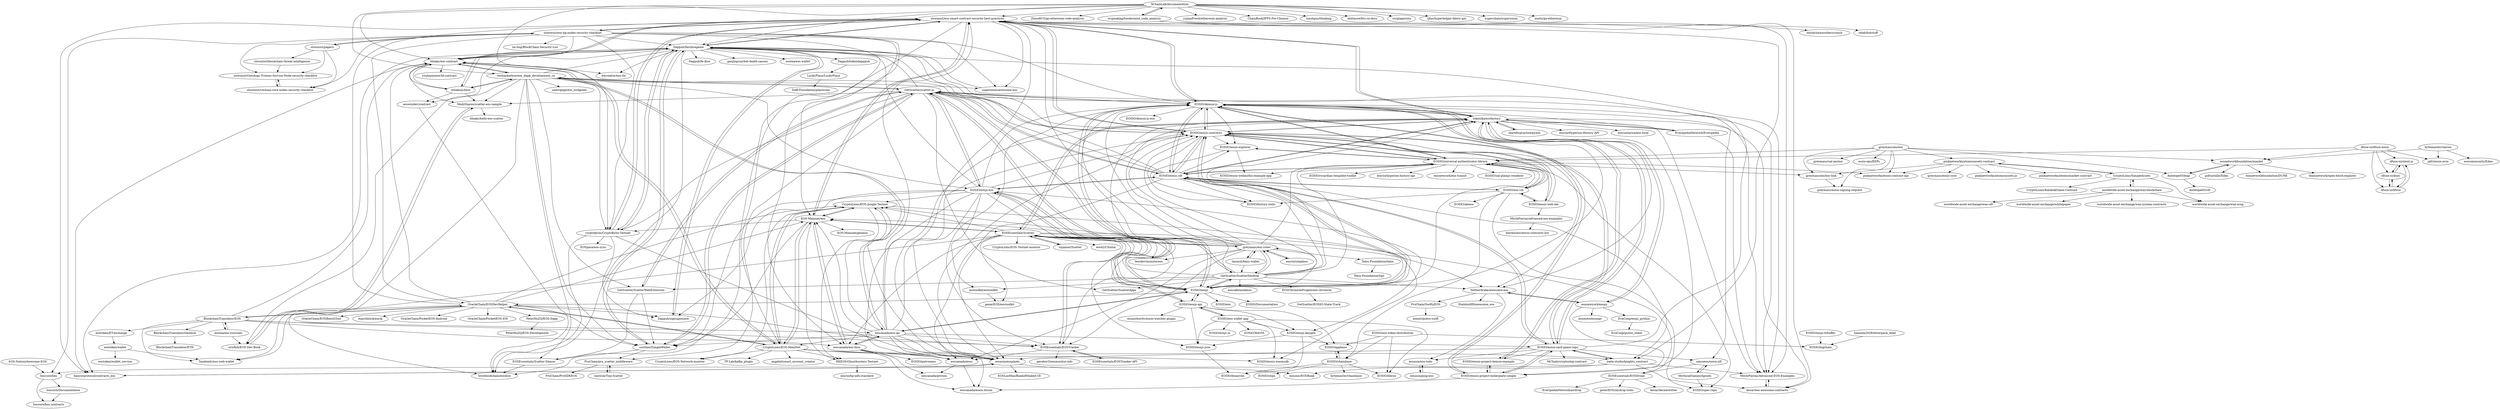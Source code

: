 digraph G {
"slowmist/eos-smart-contract-security-best-practices" -> "Dappub/fairdicegame"
"slowmist/eos-smart-contract-security-best-practices" -> "tokenika/eosfactory"
"slowmist/eos-smart-contract-security-best-practices" -> "eosasia/eospixels"
"slowmist/eos-smart-contract-security-best-practices" -> "cryptokylin/CryptoKylin-Testnet"
"slowmist/eos-smart-contract-security-best-practices" -> "MitchPierias/Advanced-EOS-Examples"
"slowmist/eos-smart-contract-security-best-practices" -> "EOSIO/demux-js"
"slowmist/eos-smart-contract-security-best-practices" -> "slowmist/eos-bp-nodes-security-checklist"
"slowmist/eos-smart-contract-security-best-practices" -> "loveblockchain/eosdice"
"slowmist/eos-smart-contract-security-best-practices" -> "bada-studio/knights_contract"
"slowmist/eos-smart-contract-security-best-practices" -> "itleaks/eos-contract"
"slowmist/eos-smart-contract-security-best-practices" -> "superoneio/awesome-eos"
"slowmist/eos-smart-contract-security-best-practices" -> "EOSIO/eosio.contracts"
"slowmist/eos-smart-contract-security-best-practices" -> "kesar/eos-awesome-contracts"
"slowmist/eos-smart-contract-security-best-practices" -> "bancorprotocol/contracts_eos"
"slowmist/eos-smart-contract-security-best-practices" -> "EOS-Mainnet/eos"
"GetScatter/ScatterDesktop" -> "greymass/eos-voter"
"GetScatter/ScatterDesktop" -> "GetScatter/scatter-js"
"GetScatter/ScatterDesktop" -> "EOSIO/eosjs"
"GetScatter/ScatterDesktop" -> "GetScatter/ScatterWebExtension"
"GetScatter/ScatterDesktop" -> "EOSEssentials/Scatter"
"GetScatter/ScatterDesktop" -> "EOSIO/universal-authenticator-library"
"GetScatter/ScatterDesktop" -> "EOSIO/eosio.contracts"
"GetScatter/ScatterDesktop" -> "tokenika/eosfactory"
"GetScatter/ScatterDesktop" -> "GetScatter/ScatterApps"
"GetScatter/ScatterDesktop" -> "EOSIO/demux-js"
"GetScatter/ScatterDesktop" -> "Netherdrake/awesome-eos"
"GetScatter/ScatterDesktop" -> "EOSChronicleProject/eos-chronicle"
"GetScatter/ScatterDesktop" -> "eostoolkit/eostoolkit"
"GetScatter/ScatterDesktop" -> "EOSIO/eosio.cdt"
"GetScatter/ScatterDesktop" -> "eoscafe/eoskeyio"
"EOSIO/eosio-web-ide" -> "EOSIO/universal-authenticator-library"
"EOSIO/eosio-web-ide" -> "EOSIO/eos-vm"
"EOSIO/eosio-web-ide" -> "MitchPierias/advanced-eos-examples"
"EOSIO/eosio-web-ide" -> "EOSIO/eosio.contracts"
"EOSIO/eosjs" -> "EOSIO/eosio.cdt"
"EOSIO/eosjs" -> "EOSIO/eosio.contracts"
"EOSIO/eosjs" -> "EOSIO/eosjs-api"
"EOSIO/eosjs" -> "EOSIO/demux-js"
"EOSIO/eosjs" -> "GetScatter/scatter-js"
"EOSIO/eosjs" -> "EOSIO/eosjs-ecc"
"EOSIO/eosjs" -> "EOSIO/Documentation" ["e"=1]
"EOSIO/eosjs" -> "EOSIO/eos" ["e"=1]
"EOSIO/eosjs" -> "GetScatter/ScatterDesktop"
"EOSIO/eosjs" -> "eoscanada/eos-go"
"EOSIO/eosjs" -> "EOSEssentials/Scatter"
"EOSIO/eosjs" -> "EOSIO/universal-authenticator-library"
"EOSIO/eosjs" -> "tokenika/eosfactory"
"EOSIO/eosjs" -> "OracleChain/EOSDevHelper"
"EOSIO/eosjs" -> "greymass/eos-voter"
"EOSIO/eosjs-api" -> "EOSIO/eosjs-json"
"EOSIO/eosjs-api" -> "EOSIO/eosjs-keygen"
"EOSIO/eosjs-api" -> "EOSIO/eosjs"
"EOSIO/eosjs-api" -> "EOSIO/eosjs-ecc"
"EOSIO/eosjs-api" -> "EOSIO/eos-wallet-app"
"EOSIO/eosjs-api" -> "EOSIO/appbase"
"EOSIO/eosjs-api" -> "eosauthority/eosio-watcher-plugin"
"eoscanada/eos-go" -> "eoscanada/eos-bios"
"eoscanada/eos-go" -> "eoscanada/eosc"
"eoscanada/eos-go" -> "eoshackathon/eos_dapp_development_cn"
"eoscanada/eos-go" -> "slowmist/eos-smart-contract-security-best-practices"
"eoscanada/eos-go" -> "eosasia/eospixels"
"eoscanada/eos-go" -> "EOSIO/eosjs"
"eoscanada/eos-go" -> "EOSIO/eosio.contracts"
"eoscanada/eos-go" -> "CryptoLions/EOS-MainNet"
"eoscanada/eos-go" -> "EOS-Mainnet/eos"
"eoscanada/eos-go" -> "EOSEssentials/EOSTracker"
"eoscanada/eos-go" -> "southex/SimpleWallet"
"eoscanada/eos-go" -> "CryptoLions/EOS-Jungle-Testnet"
"eoscanada/eos-go" -> "eoscanada/eosio.forum"
"eoscanada/eos-go" -> "tokenika/eosfactory"
"eoscanada/eos-go" -> "EOSIO/eosio-card-game-repo"
"greymass/eos-voter" -> "eosrio/simpleos"
"greymass/eos-voter" -> "GetScatter/ScatterDesktop"
"greymass/eos-voter" -> "EOSEssentials/Scatter"
"greymass/eos-voter" -> "tokenika/eosfactory"
"greymass/eos-voter" -> "tarassh/fairy-wallet"
"greymass/eos-voter" -> "EOSIO/demux-js"
"greymass/eos-voter" -> "EOSEssentials/EOSTracker"
"greymass/eos-voter" -> "EOS-Mainnet/eos"
"greymass/eos-voter" -> "slowmist/eos-smart-contract-security-best-practices"
"greymass/eos-voter" -> "eoscanada/eosc"
"greymass/eos-voter" -> "Telos-Foundation/telos"
"greymass/eos-voter" -> "EOSIO/universal-authenticator-library"
"greymass/eos-voter" -> "leordev/monstereos"
"greymass/eos-voter" -> "CryptoLions/EOS-Jungle-Testnet"
"greymass/eos-voter" -> "EOSIO/eosio.contracts"
"Netherdrake/awesome-eos" -> "ProChain/SwiftyEOS"
"Netherdrake/awesome-eos" -> "eosnewyork/eospy"
"Netherdrake/awesome-eos" -> "SheldonHH/awesome_eos"
"Netherdrake/awesome-eos" -> "eosasia/eos-todo"
"dfuse-io/client-js" -> "dfuse-io/docs"
"dfuse-io/client-js" -> "dfuse-io/dfuse"
"MediShares/scatter-eos-sample" -> "ericfish/EOS-Dev-Book"
"MediShares/scatter-eos-sample" -> "itleaks/hello-eos-scatter"
"eosnewyork/eospy" -> "tokenika/eosfactory"
"eosnewyork/eospy" -> "eosmoto/eosiopy"
"eosnewyork/eospy" -> "Netherdrake/awesome-eos"
"eosnewyork/eospy" -> "EvaCoop/eosjs_python"
"eosnewyork/eospy" -> "EOSIO/eosio-project-boilerplate-simple"
"slowmist/blockchain-threat-intelligence" -> "slowmist/Ontology-Triones-Service-Node-security-checklist"
"GetScatter/ScatterWebExtension" -> "GetScatter/scatter-js"
"GetScatter/ScatterWebExtension" -> "EOSEssentials/Scatter-Demos"
"GetScatter/ScatterWebExtension" -> "southex/SimpleWallet"
"EOSIO/eosio.cdt" -> "EOSIO/eosio.contracts"
"EOSIO/eosio.cdt" -> "EOSIO/demux-js"
"EOSIO/eosio.cdt" -> "EOSIO/universal-authenticator-library"
"EOSIO/eosio.cdt" -> "EOSIO/eosjs"
"EOSIO/eosio.cdt" -> "EOSIO/eos-vm"
"EOSIO/eosio.cdt" -> "EOSIO/eosio-explorer"
"EOSIO/eosio.cdt" -> "tokenika/eosfactory"
"EOSIO/eosio.cdt" -> "GetScatter/scatter-js"
"EOSIO/eosio.cdt" -> "EOSIO/eosio-card-game-repo"
"EOSIO/eosio.cdt" -> "eosasia/eospixels"
"EOSIO/eosio.cdt" -> "EOSIO/eosjs-ecc"
"EOSIO/eosio.cdt" -> "Dappub/fairdicegame"
"EOSIO/eosio.cdt" -> "EOSIO/history-tools"
"EOSIO/eosio.cdt" -> "bada-studio/knights_contract"
"EOSIO/eosio.cdt" -> "itleaks/eos-contract"
"EOSIO/eosio-explorer" -> "EOSIO/history-tools"
"EOSIO/eosio-explorer" -> "EOSIO/universal-authenticator-library"
"EOSIO/eosio-explorer" -> "EOSIO/eosio-webauthn-example-app"
"EOSIO/eosjs-ecc" -> "GetScatter/scatter-js"
"EOSIO/eosjs-ecc" -> "EOSIO/eosjs-api"
"EOSIO/eosjs-ecc" -> "Dappub/fairdicegame"
"EOSIO/eosjs-ecc" -> "EOSIO/eosjs-keygen"
"EOSIO/eosjs-ecc" -> "southex/SimpleWallet"
"EOSIO/eosjs-ecc" -> "EOSIO/eosjs"
"EOSIO/eosjs-ecc" -> "eoscanada/eosc"
"EOSIO/eosjs-ecc" -> "EOSIO/demux-js"
"EOSIO/eosjs-ecc" -> "EOSIO/eosio.contracts"
"EOSIO/eosjs-ecc" -> "EOSIO/eosio.cdt"
"EOSIO/eosjs-ecc" -> "EOSIO/eosjs-json"
"EOSIO/eosjs-ecc" -> "Dappub/signupeoseos"
"EOSIO/eosjs-ecc" -> "CryptoLions/EOS-Jungle-Testnet"
"EOSIO/eosjs-ecc" -> "eosasia/eospixels"
"EOSIO/eosjs-ecc" -> "eostoolkit/eostoolkit"
"eoscanada/eosc" -> "eoscanada/pitreos"
"eoscanada/eosc" -> "eoscanada/eosio.forum"
"eostoken/wallet" -> "eostoken/wallet_service"
"eostoken/wallet" -> "Tandemly/eos-web-wallet"
"eoshackathon/eos_dapp_development_cn" -> "MediShares/scatter-eos-sample"
"eoshackathon/eos_dapp_development_cn" -> "itleaks/js4eos"
"eoshackathon/eos_dapp_development_cn" -> "itleaks/eos-contract"
"eoshackathon/eos_dapp_development_cn" -> "ericfish/EOS-Dev-Book"
"eoshackathon/eos_dapp_development_cn" -> "GetScatter/scatter-js"
"eoshackathon/eos_dapp_development_cn" -> "cryptokylin/CryptoKylin-Testnet"
"eoshackathon/eos_dapp_development_cn" -> "loveblockchain/eosdice"
"eoshackathon/eos_dapp_development_cn" -> "superoneio/awesome-eos"
"eoshackathon/eos_dapp_development_cn" -> "Dappub/fairdicegame"
"eoshackathon/eos_dapp_development_cn" -> "southex/SimpleWallet"
"eoshackathon/eos_dapp_development_cn" -> "eoscanada/eos-go"
"eoshackathon/eos_dapp_development_cn" -> "GetScatter/ScatterWebExtension"
"eoshackathon/eos_dapp_development_cn" -> "EOSIO/eosjs-ecc"
"eoshackathon/eos_dapp_development_cn" -> "sailorgege/eos_luckpoint"
"eoshackathon/eos_dapp_development_cn" -> "EOSEssentials/Scatter-Demos"
"worldwide-asset-exchange/wax-blockchain" -> "CryptoLions/SimpleAssets"
"worldwide-asset-exchange/wax-blockchain" -> "worldwide-asset-exchange/wax-system-contracts"
"worldwide-asset-exchange/wax-blockchain" -> "worldwide-asset-exchange/wax-cdt"
"worldwide-asset-exchange/wax-blockchain" -> "worldwide-asset-exchange/wax-orng"
"worldwide-asset-exchange/wax-blockchain" -> "worldwide-asset-exchange/whitepaper"
"PeterHuZQ/EOS-Dapp" -> "PeterHuZQ/EOS-Development"
"XChainLab/documentation" -> "slowmist/eos-smart-contract-security-best-practices"
"XChainLab/documentation" -> "ZtesoftCS/go-ethereum-code-analysis" ["e"=1]
"XChainLab/documentation" -> "wupeaking/tendermint_code_analysis"
"XChainLab/documentation" -> "yujianFresh/ethereum-analysis" ["e"=1]
"XChainLab/documentation" -> "Dappub/fairdicegame"
"XChainLab/documentation" -> "eoshackathon/eos_dapp_development_cn"
"XChainLab/documentation" -> "ChainBook/IPFS-For-Chinese" ["e"=1]
"XChainLab/documentation" -> "toxotguo/thinking" ["e"=1]
"XChainLab/documentation" -> "itleaks/eos-contract"
"XChainLab/documentation" -> "abitmore/bts-cn-docs" ["e"=1]
"XChainLab/documentation" -> "cryptokylin/CryptoKylin-Testnet"
"XChainLab/documentation" -> "cryptape/cita" ["e"=1]
"XChainLab/documentation" -> "tjfoc/hyperledger-fabric-gm" ["e"=1]
"XChainLab/documentation" -> "xuperchain/xuperunion" ["e"=1]
"XChainLab/documentation" -> "meitu/go-ethereum" ["e"=1]
"CryptoLions/SimpleAssets" -> "pinknetworkx/atomicassets-contract"
"CryptoLions/SimpleAssets" -> "CryptoLions/KolobokGame-Contract"
"CryptoLions/SimpleAssets" -> "worldwide-asset-exchange/wax-blockchain"
"CryptoLions/SimpleAssets" -> "worldwide-asset-exchange/wax-orng"
"EOSIO/eos-vm" -> "EOSIO/universal-authenticator-library"
"EOSIO/eos-vm" -> "EOSIO/eosio.contracts"
"EOSIO/eos-vm" -> "EOSIO/eosio.cdt"
"EOSIO/eos-vm" -> "EOSIO/eosio-web-ide"
"EOSIO/eos-vm" -> "EOSIO/history-tools"
"EOSIO/eos-vm" -> "EOSIO/spec-repo"
"EOSIO/eos-vm" -> "EOSIO/abieos"
"EOSIO/eos-vm" -> "EOSIO/chainbase"
"EOSIO/eosio.contracts" -> "EOSIO/eosio.cdt"
"EOSIO/eosio.contracts" -> "EOSIO/universal-authenticator-library"
"EOSIO/eosio.contracts" -> "EOSIO/demux-js"
"EOSIO/eosio.contracts" -> "EOSIO/eos-vm"
"EOSIO/eosio.contracts" -> "EOSIO/eosjs"
"EOSIO/eosio.contracts" -> "EOSIO/history-tools"
"EOSIO/eosio.contracts" -> "EOSIO/eosio-card-game-repo"
"EOSIO/eosio.contracts" -> "slowmist/eos-smart-contract-security-best-practices"
"EOSIO/eosio.contracts" -> "EOSIO/eosio-explorer"
"EOSIO/eosio.contracts" -> "tokenika/eosfactory"
"EOSIO/eosio.contracts" -> "GetScatter/scatter-js"
"EOSIO/eosio.contracts" -> "eosasia/eospixels"
"EOSIO/eosio.contracts" -> "Netherdrake/awesome-eos"
"EOSIO/eosio.contracts" -> "EOSIO/eosio-web-ide"
"EOSIO/eosio.contracts" -> "Dappub/fairdicegame"
"EOSIO/universal-authenticator-library" -> "EOSIO/eosio.contracts"
"EOSIO/universal-authenticator-library" -> "EOSIO/demux-js"
"EOSIO/universal-authenticator-library" -> "EOSIO/ual-plainjs-renderer"
"EOSIO/universal-authenticator-library" -> "EOSIO/eosio-webauthn-example-app"
"EOSIO/universal-authenticator-library" -> "greymass/anchor-link"
"EOSIO/universal-authenticator-library" -> "EOSIO/ricardian-template-toolkit"
"EOSIO/universal-authenticator-library" -> "EOSIO/spec-repo"
"EOSIO/universal-authenticator-library" -> "eosrio/hyperion-history-api"
"EOSIO/universal-authenticator-library" -> "EOSIO/eosio.cdt"
"EOSIO/universal-authenticator-library" -> "pinknetworkx/eosio-contract-api"
"EOSIO/universal-authenticator-library" -> "eosnewyork/eos-transit"
"EOSIO/universal-authenticator-library" -> "EOSIO/eosio-explorer"
"EOSIO/universal-authenticator-library" -> "EOSIO/eos-vm"
"dfuse-io/dfuse-eosio" -> "dfuse-io/client-js"
"dfuse-io/dfuse-eosio" -> "dfuse-io/dfuse"
"dfuse-io/dfuse-eosio" -> "dfuse-io/docs"
"dfuse-io/dfuse-eosio" -> "jafri/eosio.evm"
"dfuse-io/dfuse-eosio" -> "eosnetworkfoundation/mandel"
"dfuse-io/dfuse-eosio" -> "EOSIO/universal-authenticator-library"
"greymass/anchor-link" -> "greymass/eosio-signing-request"
"pinknetworkx/atomicassets-contract" -> "pinknetworkx/eosio-contract-api"
"pinknetworkx/atomicassets-contract" -> "pinknetworkx/atomicmarket-contract"
"pinknetworkx/atomicassets-contract" -> "CryptoLions/SimpleAssets"
"pinknetworkx/atomicassets-contract" -> "greymass/eosio-core"
"pinknetworkx/atomicassets-contract" -> "greymass/anchor-link"
"pinknetworkx/atomicassets-contract" -> "pinknetworkx/atomicassets-js"
"Telos-Foundation/telos" -> "Telos-Foundation/tips"
"EOSEssentials/Scatter" -> "nsjames/Scatter"
"EOSEssentials/Scatter" -> "EOSEssentials/EOSTracker"
"EOSEssentials/Scatter" -> "eos42/Chintai"
"EOSEssentials/Scatter" -> "EOS-Mainnet/eos"
"EOSEssentials/Scatter" -> "eoscanada/eosc"
"EOSEssentials/Scatter" -> "eoscanada/eos-bios"
"EOSEssentials/Scatter" -> "Tandemly/eos-web-wallet"
"EOSEssentials/Scatter" -> "greymass/eos-voter"
"EOSEssentials/Scatter" -> "leordev/monstereos"
"EOSEssentials/Scatter" -> "CryptoLions/EOS-Jungle-Testnet"
"EOSEssentials/Scatter" -> "tokenika/eosfactory"
"EOSEssentials/Scatter" -> "CryptoLions/EOS-Testnet-monitor"
"EOSEssentials/Scatter" -> "Netherdrake/awesome-eos"
"EOSEssentials/Scatter" -> "generEOS/eostoolkit"
"EOSEssentials/Scatter" -> "EOSEssentials/EOSDrops"
"Dappub/signupeoseos" -> "Dappub/fairdicegame"
"wupeaking/tendermint_code_analysis" -> "blockchainworkers/conch"
"wupeaking/tendermint_code_analysis" -> "relab/hotstuff" ["e"=1]
"wupeaking/tendermint_code_analysis" -> "XChainLab/documentation"
"eosnetworkfoundation/mandel" -> "AntelopeIO/leap"
"eosnetworkfoundation/mandel" -> "gofractally/Eden"
"eosnetworkfoundation/mandel" -> "eosnetworkfoundation/DUNE"
"eosnetworkfoundation/mandel" -> "telosnetwork/open-block-explorer"
"itleaks/eos-contract" -> "Dappub/fairdicegame"
"itleaks/eos-contract" -> "itleaks/js4eos"
"itleaks/eos-contract" -> "itecreator/eos-ite"
"itleaks/eos-contract" -> "youbaoio/eos3d-contract"
"itleaks/eos-contract" -> "MediShares/scatter-eos-sample"
"itleaks/eos-contract" -> "bancorprotocol/contracts_eos"
"itleaks/eos-contract" -> "slowmist/eos-smart-contract-security-best-practices"
"itleaks/eos-contract" -> "CryptoLions/EOS-MainNet"
"itleaks/eos-contract" -> "eoshackathon/eos_dapp_development_cn"
"tarassh/fairy-wallet" -> "greymass/eos-voter"
"tarassh/fairy-wallet" -> "GetScatter/ScatterDesktop"
"eostoolkit/eostoolkit" -> "generEOS/eostoolkit"
"EOSIO/eosio-project-boilerplate-simple" -> "EOSIO/eosio-project-demux-example"
"EOSIO/eosio-project-boilerplate-simple" -> "EOSIO/demux-js"
"EOSIO/eosio-project-boilerplate-simple" -> "EOSIO/eosio-card-game-repo"
"EOSIO/eosio-project-boilerplate-simple" -> "eoscanada/eosio.forum"
"eostea/eos-tutorials" -> "ericfish/EOS-Dev-Book"
"eostea/eos-tutorials" -> "BlockchainTranslator/EOS"
"itleaks/js4eos" -> "itleaks/eos-contract"
"itleaks/js4eos" -> "Dappub/fairdicegame"
"itleaks/js4eos" -> "MediShares/scatter-eos-sample"
"itleaks/js4eos" -> "eoswindev/contract"
"itleaks/js4eos" -> "eoshackathon/eos_dapp_development_cn"
"CryptoLions/EOS-Jungle-Testnet" -> "CryptoLions/EOS-MainNet"
"CryptoLions/EOS-Jungle-Testnet" -> "HKEOS/Ghostbusters-Testnet"
"CryptoLions/EOS-Jungle-Testnet" -> "EOS-Mainnet/eos"
"CryptoLions/EOS-Jungle-Testnet" -> "EOSIO/eosio.wasmsdk"
"CryptoLions/EOS-Jungle-Testnet" -> "eosasia/eospixels"
"CryptoLions/EOS-Jungle-Testnet" -> "CryptoLions/EOS-Network-monitor"
"slowmist/papers" -> "slowmist/eos-bp-nodes-security-checklist"
"slowmist/papers" -> "slowmist/vechain-core-nodes-security-checklist"
"slowmist/papers" -> "slowmist/Ontology-Triones-Service-Node-security-checklist"
"slowmist/papers" -> "slowmist/blockchain-threat-intelligence"
"eosasia/eospixels" -> "bancorprotocol/contracts_eos"
"eosasia/eospixels" -> "eosonic/EOSBank"
"eosasia/eospixels" -> "EOSLaoMao/BankofStaked-CE"
"EveripediaNetwork/Everipedia" -> "tokenika/eosfactory"
"EveripediaNetwork/Everipedia" -> "EOSIO/demux-js"
"EveripediaNetwork/Everipedia" -> "MitchPierias/Advanced-EOS-Examples"
"superoneio/awesome-eos" -> "Dappub/fairdicegame"
"bytemaster/clarion" -> "jafri/eosio.evm"
"bytemaster/clarion" -> "eoscommunity/Eden"
"bytemaster/clarion" -> "eosnetworkfoundation/mandel"
"EOS-Mainnet/eos" -> "HKEOS/Ghostbusters-Testnet"
"EOS-Mainnet/eos" -> "CryptoLions/EOS-MainNet"
"EOS-Mainnet/eos" -> "eoscanada/eos-bios"
"EOS-Mainnet/eos" -> "CryptoLions/EOS-Jungle-Testnet"
"EOS-Mainnet/eos" -> "EOSEssentials/Scatter"
"EOS-Mainnet/eos" -> "EOS-Mainnet/genesis"
"EOS-Mainnet/eos" -> "slowmist/eos-smart-contract-security-best-practices"
"EOS-Mainnet/eos" -> "southex/SimpleWallet"
"EOS-Mainnet/eos" -> "cryptokylin/CryptoKylin-Testnet"
"eosrio/simpleos" -> "greymass/eos-voter"
"EOSIO/eos-wallet-app" -> "EOSIO/eosjs-keygen"
"EOSIO/eos-wallet-app" -> "EOSIO/eosjs-json"
"EOSIO/eos-wallet-app" -> "EOSIO/eosjs-ui"
"EOSIO/eos-wallet-app" -> "EOSIO/WAVM"
"EOSIO/eos-wallet-app" -> "EOSIO/libcxx"
"EOSIO/eos-wallet-app" -> "EOSIO/eosio.wasmsdk"
"EOSIO/eos-wallet-app" -> "EOSIO/eosjs-api"
"slowmist/eos-bp-nodes-security-checklist" -> "slowmist/papers"
"slowmist/eos-bp-nodes-security-checklist" -> "slowmist/eos-smart-contract-security-best-practices"
"slowmist/eos-bp-nodes-security-checklist" -> "EOS-Mainnet/eos"
"slowmist/eos-bp-nodes-security-checklist" -> "im-bug/BlockChain-Security-List"
"slowmist/eos-bp-nodes-security-checklist" -> "cryptokylin/CryptoKylin-Testnet"
"slowmist/eos-bp-nodes-security-checklist" -> "OracleChain/EOSDevHelper"
"slowmist/eos-bp-nodes-security-checklist" -> "CryptoLions/EOS-MainNet"
"slowmist/eos-bp-nodes-security-checklist" -> "boscore/bos"
"slowmist/eos-bp-nodes-security-checklist" -> "superoneio/awesome-eos"
"slowmist/eos-bp-nodes-security-checklist" -> "slowmist/Ontology-Triones-Service-Node-security-checklist"
"slowmist/eos-bp-nodes-security-checklist" -> "EOSIO/demux-js"
"slowmist/eos-bp-nodes-security-checklist" -> "slowmist/vechain-core-nodes-security-checklist"
"slowmist/eos-bp-nodes-security-checklist" -> "eoscanada/eos-bios"
"slowmist/eos-bp-nodes-security-checklist" -> "Dappub/fairdicegame"
"slowmist/eos-bp-nodes-security-checklist" -> "itleaks/eos-contract"
"EOSEssentials/EOSTracker" -> "EOSEssentials/EOSTracker-API"
"EOSEssentials/EOSTracker" -> "eoscanada/eosc"
"EOSEssentials/EOSTracker" -> "EOSEssentials/Scatter"
"EOSEssentials/EOSTracker" -> "perebor3/eosmonitor.info"
"OracleChain/EOSDevHelper" -> "OracleChain/PocketEOS-Android" ["e"=1]
"OracleChain/EOSDevHelper" -> "OracleChain/PocketEOS-IOS" ["e"=1]
"OracleChain/EOSDevHelper" -> "PeterHuZQ/EOS-Dapp"
"OracleChain/EOSDevHelper" -> "EOSEssentials/EOSTracker"
"OracleChain/EOSDevHelper" -> "slowmist/eos-smart-contract-security-best-practices"
"OracleChain/EOSDevHelper" -> "itleaks/eos-contract"
"OracleChain/EOSDevHelper" -> "CryptoLions/EOS-MainNet"
"OracleChain/EOSDevHelper" -> "Tandemly/eos-web-wallet"
"OracleChain/EOSDevHelper" -> "OracleChain/EOSBenchTool"
"OracleChain/EOSDevHelper" -> "Dappub/signupeoseos"
"OracleChain/EOSDevHelper" -> "CryptoLions/EOS-Jungle-Testnet"
"OracleChain/EOSDevHelper" -> "BlockchainTranslator/EOS"
"OracleChain/EOSDevHelper" -> "southex/SimpleWallet"
"OracleChain/EOSDevHelper" -> "EOS-Mainnet/eos"
"OracleChain/EOSDevHelper" -> "espritblock/eos4j" ["e"=1]
"EOSIO/eosjs-fcbuffer" -> "EOSIO/logchain"
"ProChain/SwiftyEOS" -> "memtrip/eos-swift"
"EOSIO/eosjs-json" -> "EOSIO/binaryen"
"eostoken/ET-exchange" -> "eostoken/wallet"
"Dappub/tokendapppub" -> "LuckyPlaza/LuckyPlaza"
"BlockchainTranslator/EOS" -> "BlockchainTranslator/General"
"BlockchainTranslator/EOS" -> "OracleChain/EOSDevHelper"
"BlockchainTranslator/EOS" -> "eostea/eos-tutorials"
"BlockchainTranslator/EOS" -> "eoscanada/eos-bios"
"BlockchainTranslator/EOS" -> "itleaks/eos-contract"
"BlockchainTranslator/EOS" -> "eoscanada/eos-go"
"BlockchainTranslator/EOS" -> "eostoken/ET-exchange"
"BlockchainTranslator/EOS" -> "EOSEssentials/EOSTracker"
"BlockchainTranslator/EOS" -> "Tandemly/eos-web-wallet"
"ericfish/EOS-Dev-Book" -> "MediShares/scatter-eos-sample"
"learnforpractice/pyeos" -> "tokenika/eosfactory"
"GetScatter/scatter-js" -> "GetScatter/ScatterWebExtension"
"GetScatter/scatter-js" -> "southex/SimpleWallet"
"GetScatter/scatter-js" -> "EOSIO/demux-js"
"GetScatter/scatter-js" -> "ProChain/pra_scatter_middleware"
"GetScatter/scatter-js" -> "EOSIO/eosjs-ecc"
"GetScatter/scatter-js" -> "cryptokylin/CryptoKylin-Testnet"
"GetScatter/scatter-js" -> "MediShares/scatter-eos-sample"
"GetScatter/scatter-js" -> "GetScatter/ScatterApps"
"GetScatter/scatter-js" -> "GetScatter/ScatterDesktop"
"GetScatter/scatter-js" -> "EOSIO/eosio.cdt"
"GetScatter/scatter-js" -> "EOSIO/eosio.contracts"
"GetScatter/scatter-js" -> "MitchPierias/Advanced-EOS-Examples"
"GetScatter/scatter-js" -> "EOSIO/eosjs"
"GetScatter/scatter-js" -> "eoshackathon/eos_dapp_development_cn"
"GetScatter/scatter-js" -> "Dappub/fairdicegame"
"bancorprotocol/contracts_eos" -> "eosasia/eospixels"
"southex/SimpleWallet" -> "Dappub/fairdicegame"
"southex/SimpleWallet" -> "ProChain/pra_scatter_middleware"
"southex/SimpleWallet" -> "GetScatter/scatter-js"
"southex/SimpleWallet" -> "EOSEssentials/Scatter-Demos"
"greymass/anchor" -> "greymass/anchor-link"
"greymass/anchor" -> "eosnetworkfoundation/mandel"
"greymass/anchor" -> "EOSIO/universal-authenticator-library"
"greymass/anchor" -> "pinknetworkx/eosio-contract-api"
"greymass/anchor" -> "greymass/eosio-signing-request"
"greymass/anchor" -> "pinknetworkx/atomicassets-contract"
"greymass/anchor" -> "greymass/ual-anchor"
"greymass/anchor" -> "eosio-eps/EEPs"
"greymass/anchor" -> "AntelopeIO/leap"
"Dappub/fairdicegame" -> "loveblockchain/eosdice"
"Dappub/fairdicegame" -> "itleaks/eos-contract"
"Dappub/fairdicegame" -> "slowmist/eos-smart-contract-security-best-practices"
"Dappub/fairdicegame" -> "eoswindev/contract"
"Dappub/fairdicegame" -> "ganjingcun/bet-death-causes"
"Dappub/fairdicegame" -> "MitchPierias/Advanced-EOS-Examples"
"Dappub/fairdicegame" -> "cryptokylin/CryptoKylin-Testnet"
"Dappub/fairdicegame" -> "Dappub/signupeoseos"
"Dappub/fairdicegame" -> "southex/SimpleWallet"
"Dappub/fairdicegame" -> "itleaks/js4eos"
"Dappub/fairdicegame" -> "bancorprotocol/contracts_eos"
"Dappub/fairdicegame" -> "itecreator/eos-ite"
"Dappub/fairdicegame" -> "Dappub/tokendapppub"
"Dappub/fairdicegame" -> "eostea/eos-wallet"
"Dappub/fairdicegame" -> "Dappub/fe-dice"
"EOSIO/chainbase" -> "EOSIO/appbase"
"EOSIO/chainbase" -> "EOSIO/slips"
"EOSIO/chainbase" -> "EOSIO/libcxx"
"EOSIO/chainbase" -> "EOSIO/binaryen"
"EOSIO/chainbase" -> "bytemaster/chainbase"
"EOSIO/eos-token-distribution" -> "EOSIO/appbase"
"EOSIO/eos-token-distribution" -> "EOSIO/chainbase"
"EOSIO/eos-token-distribution" -> "EOSIO/libcxx"
"EOSIO/eos-token-distribution" -> "EOSIO/logchain"
"EOSIO/eosio-card-game-repo" -> "EOSIO/eosio-project-boilerplate-simple"
"EOSIO/eosio-card-game-repo" -> "EOSIO/eosio-project-demux-example"
"EOSIO/eosio-card-game-repo" -> "bada-studio/knights_contract"
"EOSIO/eosio-card-game-repo" -> "EOSIO/demux-js"
"EOSIO/eosio-card-game-repo" -> "eosasia/eospixels"
"EOSIO/eosio-card-game-repo" -> "EOSIO/eosio.contracts"
"EOSIO/eosio-card-game-repo" -> "unicoeos/eosio.nft"
"EOSIO/eosio-card-game-repo" -> "EOSIO/eosio.cdt"
"EOSIO/eosio-card-game-repo" -> "MrToph/cryptoship-contract"
"EOSIO/eosio-card-game-repo" -> "eosasia/eos-todo"
"EOSIO/eosio-card-game-repo" -> "Dappub/fairdicegame"
"MitchPierias/advanced-eos-examples" -> "blockmatic/eosio-contracts-list"
"bada-studio/knights_contract" -> "MitchPierias/Advanced-EOS-Examples"
"bada-studio/knights_contract" -> "kesar/eos-awesome-contracts"
"bada-studio/knights_contract" -> "boscore/bos"
"bada-studio/knights_contract" -> "EOSIO/eosio-card-game-repo"
"bada-studio/knights_contract" -> "eosonic/EOSBank"
"unicoeos/eosio.nft" -> "MythicalGames/dgoods"
"unicoeos/eosio.nft" -> "EOSEssentials/EOSDrops"
"EOSEssentials/EOSDrops" -> "generEOS/airdrop-tools"
"EOSEssentials/EOSDrops" -> "kesar/decentwitter"
"EOSEssentials/EOSDrops" -> "EveripediaNetwork/airdrop"
"EOSEssentials/Scatter-Demos" -> "loveblockchain/eosdice"
"MitchPierias/Advanced-EOS-Examples" -> "kesar/eos-awesome-contracts"
"EOSChronicleProject/eos-chronicle" -> "GetScatter/EOSIO-State-Track"
"EOSIO/demux-js" -> "EOSIO/eosio-project-demux-example"
"EOSIO/demux-js" -> "EOSIO/universal-authenticator-library"
"EOSIO/demux-js" -> "EOSIO/eosio.contracts"
"EOSIO/demux-js" -> "EOSIO/eosio.cdt"
"EOSIO/demux-js" -> "EOSIO/eosio-project-boilerplate-simple"
"EOSIO/demux-js" -> "GetScatter/scatter-js"
"EOSIO/demux-js" -> "slowmist/eos-smart-contract-security-best-practices"
"EOSIO/demux-js" -> "tokenika/eosfactory"
"EOSIO/demux-js" -> "EOSIO/demux-js-eos"
"EOSIO/demux-js" -> "MitchPierias/Advanced-EOS-Examples"
"EOSIO/demux-js" -> "EOSIO/eosio-card-game-repo"
"EOSIO/demux-js" -> "EOSIO/eosio-explorer"
"EOSIO/demux-js" -> "EOSIO/eosjs"
"EOSIO/demux-js" -> "EOSEssentials/EOSTracker"
"EOSIO/demux-js" -> "unicoeos/eosio.nft"
"slowmist/Ontology-Triones-Service-Node-security-checklist" -> "slowmist/vechain-core-nodes-security-checklist"
"EOSEssentials/EOSTracker-API" -> "EOSEssentials/EOSTracker"
"CryptoLions/EOS-MainNet" -> "CryptoLions/EOS-Jungle-Testnet"
"CryptoLions/EOS-MainNet" -> "EOS-Mainnet/eos"
"CryptoLions/EOS-MainNet" -> "itleaks/eos-contract"
"CryptoLions/EOS-MainNet" -> "CryptoLions/EOS-Network-monitor"
"CryptoLions/EOS-MainNet" -> "angelol/smart_account_creator"
"CryptoLions/EOS-MainNet" -> "EOSIO/eosio.wasmsdk"
"CryptoLions/EOS-MainNet" -> "eosasia/eospixels"
"CryptoLions/EOS-MainNet" -> "TP-Lab/kafka_plugin"
"CryptoLions/EOS-MainNet" -> "HKEOS/Ghostbusters-Testnet"
"CryptoLions/EOS-MainNet" -> "OracleChain/EOSDevHelper"
"CryptoLions/EOS-MainNet" -> "bada-studio/knights_contract"
"cryptokylin/CryptoKylin-Testnet" -> "Dappub/fairdicegame"
"cryptokylin/CryptoKylin-Testnet" -> "EOSpace/eos-sync"
"cryptokylin/CryptoKylin-Testnet" -> "slowmist/eos-smart-contract-security-best-practices"
"cryptokylin/CryptoKylin-Testnet" -> "Dappub/signupeoseos"
"cryptokylin/CryptoKylin-Testnet" -> "loveblockchain/eosdice"
"cryptokylin/CryptoKylin-Testnet" -> "eosasia/eospixels"
"EOSIO/appbase" -> "EOSIO/chainbase"
"ProChain/pra_scatter_middleware" -> "xuewuli/Tiny.Scatter"
"ProChain/pra_scatter_middleware" -> "ProChain/ProSDKEOS"
"eoscanada/eos-bios" -> "EOS-Mainnet/eos"
"eoscanada/eos-bios" -> "eoscanada/eosio.forum"
"eoscanada/eos-bios" -> "eoscanada/eosc"
"eoscanada/eos-bios" -> "eoscanada/eos-go"
"eoscanada/eos-bios" -> "EOSIO/patroneos"
"eoscanada/eos-bios" -> "eoscanada/pitreos"
"tokenika/eosfactory" -> "eosnewyork/eospy"
"tokenika/eosfactory" -> "slowmist/eos-smart-contract-security-best-practices"
"tokenika/eosfactory" -> "learnforpractice/pyeos"
"tokenika/eosfactory" -> "eosrio/Hyperion-History-API"
"tokenika/eosfactory" -> "EOSIO/demux-js"
"tokenika/eosfactory" -> "EveripediaNetwork/Everipedia"
"tokenika/eosfactory" -> "MitchPierias/Advanced-EOS-Examples"
"tokenika/eosfactory" -> "EOSEssentials/EOSTracker"
"tokenika/eosfactory" -> "EOSIO/eosio.contracts"
"tokenika/eosfactory" -> "EOSIO/eosio.cdt"
"tokenika/eosfactory" -> "kesar/eos-awesome-contracts"
"tokenika/eosfactory" -> "Netherdrake/awesome-eos"
"tokenika/eosfactory" -> "eoscostarica/eos-local"
"tokenika/eosfactory" -> "EOSIO/eosio-project-boilerplate-simple"
"tokenika/eosfactory" -> "EOSEssentials/Scatter"
"EOS-Nation/Awesome-EOS" -> "boscore/bos"
"AntelopeIO/leap" -> "eosnetworkfoundation/mandel"
"AntelopeIO/leap" -> "AntelopeIO/cdt"
"slowmist/vechain-core-nodes-security-checklist" -> "slowmist/Ontology-Triones-Service-Node-security-checklist"
"MythicalGames/dgoods" -> "unicoeos/eosio.nft"
"MythicalGames/dgoods" -> "EOSIO/spec-repo"
"xuewuli/Tiny.Scatter" -> "ProChain/pra_scatter_middleware"
"EOSIO/eosjs-keygen" -> "EOSIO/eosjs-json"
"EOSIO/eosjs-keygen" -> "EOSIO/binaryen"
"EOSIO/eosjs-keygen" -> "EOSIO/appbase"
"boscore/bos" -> "boscore/Documentation"
"boscore/bos" -> "boscore/bos.contracts"
"HKEOS/Ghostbusters-Testnet" -> "eosrio/bp-info-standard"
"dfuse-io/dfuse" -> "dfuse-io/docs"
"dfuse-io/dfuse" -> "dfuse-io/client-js"
"dfuse-io/docs" -> "dfuse-io/dfuse"
"dfuse-io/docs" -> "dfuse-io/client-js"
"BlockchainTranslator/General" -> "BlockchainTranslator/ETH"
"EOSIO/eosio-project-demux-example" -> "EOSIO/eosio-project-boilerplate-simple"
"EOSIO/eosio-project-demux-example" -> "EOSIO/demux-js"
"nsjames/Scatter" -> "EOSEssentials/Scatter"
"eosasia/eos-todo" -> "eosasia/ping-eos"
"eosasia/ping-eos" -> "eosasia/eos-todo"
"EvaCoop/eosjs_python" -> "EvaCoop/pyeos_client"
"eoswindev/contract" -> "loveblockchain/eosdice"
"LuckyPlaza/LuckyPlaza" -> "DAB-Foundation/playerone"
"kesar/eos-awesome-contracts" -> "MitchPierias/Advanced-EOS-Examples"
"boscore/Documentation" -> "boscore/bos.contracts"
"hamada2029/letterpack_label" -> "EOSIO/logchain"
"slowmist/eos-smart-contract-security-best-practices" ["l"="48.155,-26.156"]
"Dappub/fairdicegame" ["l"="48.171,-26.179"]
"tokenika/eosfactory" ["l"="48.171,-26.097"]
"eosasia/eospixels" ["l"="48.128,-26.155"]
"cryptokylin/CryptoKylin-Testnet" ["l"="48.149,-26.181"]
"MitchPierias/Advanced-EOS-Examples" ["l"="48.155,-26.137"]
"EOSIO/demux-js" ["l"="48.139,-26.116"]
"slowmist/eos-bp-nodes-security-checklist" ["l"="48.139,-26.198"]
"loveblockchain/eosdice" ["l"="48.195,-26.186"]
"bada-studio/knights_contract" ["l"="48.112,-26.159"]
"itleaks/eos-contract" ["l"="48.181,-26.187"]
"superoneio/awesome-eos" ["l"="48.157,-26.206"]
"EOSIO/eosio.contracts" ["l"="48.126,-26.105"]
"kesar/eos-awesome-contracts" ["l"="48.138,-26.144"]
"bancorprotocol/contracts_eos" ["l"="48.131,-26.177"]
"EOS-Mainnet/eos" ["l"="48.187,-26.155"]
"GetScatter/ScatterDesktop" ["l"="48.159,-26.077"]
"greymass/eos-voter" ["l"="48.189,-26.096"]
"GetScatter/scatter-js" ["l"="48.17,-26.126"]
"EOSIO/eosjs" ["l"="48.145,-26.095"]
"GetScatter/ScatterWebExtension" ["l"="48.205,-26.132"]
"EOSEssentials/Scatter" ["l"="48.206,-26.101"]
"EOSIO/universal-authenticator-library" ["l"="48.071,-26.108"]
"GetScatter/ScatterApps" ["l"="48.191,-26.077"]
"Netherdrake/awesome-eos" ["l"="48.163,-26.048"]
"EOSChronicleProject/eos-chronicle" ["l"="48.183,-26.015"]
"eostoolkit/eostoolkit" ["l"="48.181,-26.062"]
"EOSIO/eosio.cdt" ["l"="48.119,-26.12"]
"eoscafe/eoskeyio" ["l"="48.159,-26.026"]
"EOSIO/eosio-web-ide" ["l"="48.068,-26.078"]
"EOSIO/eos-vm" ["l"="48.086,-26.084"]
"MitchPierias/advanced-eos-examples" ["l"="48.02,-26.041"]
"EOSIO/eosjs-api" ["l"="48.124,-26.061"]
"EOSIO/eosjs-ecc" ["l"="48.154,-26.116"]
"EOSIO/Documentation" ["l"="47.045,-24.847"]
"EOSIO/eos" ["l"="47.096,-24.905"]
"eoscanada/eos-go" ["l"="48.182,-26.134"]
"OracleChain/EOSDevHelper" ["l"="48.209,-26.168"]
"EOSIO/eosjs-json" ["l"="48.111,-26.06"]
"EOSIO/eosjs-keygen" ["l"="48.115,-26.043"]
"EOSIO/eos-wallet-app" ["l"="48.094,-26.045"]
"EOSIO/appbase" ["l"="48.096,-26.01"]
"eosauthority/eosio-watcher-plugin" ["l"="48.118,-26.015"]
"eoscanada/eos-bios" ["l"="48.218,-26.144"]
"eoscanada/eosc" ["l"="48.211,-26.119"]
"eoshackathon/eos_dapp_development_cn" ["l"="48.193,-26.171"]
"CryptoLions/EOS-MainNet" ["l"="48.159,-26.173"]
"EOSEssentials/EOSTracker" ["l"="48.226,-26.117"]
"southex/SimpleWallet" ["l"="48.199,-26.149"]
"CryptoLions/EOS-Jungle-Testnet" ["l"="48.171,-26.152"]
"eoscanada/eosio.forum" ["l"="48.195,-26.119"]
"EOSIO/eosio-card-game-repo" ["l"="48.126,-26.132"]
"eosrio/simpleos" ["l"="48.238,-26.065"]
"tarassh/fairy-wallet" ["l"="48.201,-26.059"]
"Telos-Foundation/telos" ["l"="48.252,-26.049"]
"leordev/monstereos" ["l"="48.231,-26.084"]
"ProChain/SwiftyEOS" ["l"="48.167,-25.984"]
"eosnewyork/eospy" ["l"="48.186,-26.045"]
"SheldonHH/awesome_eos" ["l"="48.165,-26.01"]
"eosasia/eos-todo" ["l"="48.138,-26.043"]
"dfuse-io/client-js" ["l"="47.932,-26.173"]
"dfuse-io/docs" ["l"="47.947,-26.167"]
"dfuse-io/dfuse" ["l"="47.933,-26.158"]
"MediShares/scatter-eos-sample" ["l"="48.222,-26.186"]
"ericfish/EOS-Dev-Book" ["l"="48.252,-26.188"]
"itleaks/hello-eos-scatter" ["l"="48.252,-26.21"]
"eosmoto/eosiopy" ["l"="48.206,-26.008"]
"EvaCoop/eosjs_python" ["l"="48.225,-26.001"]
"EOSIO/eosio-project-boilerplate-simple" ["l"="48.162,-26.107"]
"slowmist/blockchain-threat-intelligence" ["l"="48.091,-26.271"]
"slowmist/Ontology-Triones-Service-Node-security-checklist" ["l"="48.112,-26.251"]
"EOSEssentials/Scatter-Demos" ["l"="48.226,-26.162"]
"EOSIO/eosio-explorer" ["l"="48.087,-26.121"]
"EOSIO/history-tools" ["l"="48.095,-26.105"]
"EOSIO/eosio-webauthn-example-app" ["l"="48.058,-26.128"]
"Dappub/signupeoseos" ["l"="48.162,-26.187"]
"eoscanada/pitreos" ["l"="48.244,-26.137"]
"eostoken/wallet" ["l"="48.32,-26.137"]
"eostoken/wallet_service" ["l"="48.347,-26.134"]
"Tandemly/eos-web-wallet" ["l"="48.261,-26.139"]
"itleaks/js4eos" ["l"="48.203,-26.195"]
"sailorgege/eos_luckpoint" ["l"="48.23,-26.209"]
"worldwide-asset-exchange/wax-blockchain" ["l"="47.857,-26.012"]
"CryptoLions/SimpleAssets" ["l"="47.888,-26.031"]
"worldwide-asset-exchange/wax-system-contracts" ["l"="47.833,-26.016"]
"worldwide-asset-exchange/wax-cdt" ["l"="47.85,-25.99"]
"worldwide-asset-exchange/wax-orng" ["l"="47.877,-26.012"]
"worldwide-asset-exchange/whitepaper" ["l"="47.83,-25.997"]
"PeterHuZQ/EOS-Dapp" ["l"="48.274,-26.221"]
"PeterHuZQ/EOS-Development" ["l"="48.3,-26.242"]
"XChainLab/documentation" ["l"="48.165,-26.225"]
"ZtesoftCS/go-ethereum-code-analysis" ["l"="48.076,-25.36"]
"wupeaking/tendermint_code_analysis" ["l"="48.167,-26.275"]
"yujianFresh/ethereum-analysis" ["l"="48.067,-25.432"]
"ChainBook/IPFS-For-Chinese" ["l"="46.389,-23.407"]
"toxotguo/thinking" ["l"="48.016,-25.484"]
"abitmore/bts-cn-docs" ["l"="45.997,-28.226"]
"cryptape/cita" ["l"="43.939,-26.212"]
"tjfoc/hyperledger-fabric-gm" ["l"="44.88,-24.566"]
"xuperchain/xuperunion" ["l"="25.939,37.491"]
"meitu/go-ethereum" ["l"="46.25,-23.334"]
"pinknetworkx/atomicassets-contract" ["l"="47.933,-26.055"]
"CryptoLions/KolobokGame-Contract" ["l"="47.864,-26.038"]
"EOSIO/spec-repo" ["l"="48.051,-26.095"]
"EOSIO/abieos" ["l"="48.046,-26.065"]
"EOSIO/chainbase" ["l"="48.072,-26.007"]
"EOSIO/ual-plainjs-renderer" ["l"="48.043,-26.114"]
"greymass/anchor-link" ["l"="47.985,-26.075"]
"EOSIO/ricardian-template-toolkit" ["l"="48.039,-26.134"]
"eosrio/hyperion-history-api" ["l"="48.023,-26.126"]
"pinknetworkx/eosio-contract-api" ["l"="47.989,-26.089"]
"eosnewyork/eos-transit" ["l"="48.019,-26.105"]
"dfuse-io/dfuse-eosio" ["l"="47.953,-26.144"]
"jafri/eosio.evm" ["l"="47.902,-26.155"]
"eosnetworkfoundation/mandel" ["l"="47.908,-26.12"]
"greymass/eosio-signing-request" ["l"="47.964,-26.069"]
"pinknetworkx/atomicmarket-contract" ["l"="47.916,-26.039"]
"greymass/eosio-core" ["l"="47.906,-26.056"]
"pinknetworkx/atomicassets-js" ["l"="47.93,-26.032"]
"Telos-Foundation/tips" ["l"="48.276,-26.033"]
"nsjames/Scatter" ["l"="48.244,-26.096"]
"eos42/Chintai" ["l"="48.254,-26.089"]
"CryptoLions/EOS-Testnet-monitor" ["l"="48.257,-26.077"]
"generEOS/eostoolkit" ["l"="48.219,-26.06"]
"EOSEssentials/EOSDrops" ["l"="48.095,-26.065"]
"blockchainworkers/conch" ["l"="48.169,-26.306"]
"relab/hotstuff" ["l"="45.407,-25.244"]
"AntelopeIO/leap" ["l"="47.924,-26.105"]
"gofractally/Eden" ["l"="47.88,-26.115"]
"eosnetworkfoundation/DUNE" ["l"="47.889,-26.104"]
"telosnetwork/open-block-explorer" ["l"="47.885,-26.127"]
"itecreator/eos-ite" ["l"="48.187,-26.215"]
"youbaoio/eos3d-contract" ["l"="48.222,-26.228"]
"EOSIO/eosio-project-demux-example" ["l"="48.142,-26.131"]
"eostea/eos-tutorials" ["l"="48.284,-26.182"]
"BlockchainTranslator/EOS" ["l"="48.253,-26.163"]
"eoswindev/contract" ["l"="48.21,-26.211"]
"HKEOS/Ghostbusters-Testnet" ["l"="48.186,-26.2"]
"EOSIO/eosio.wasmsdk" ["l"="48.11,-26.133"]
"CryptoLions/EOS-Network-monitor" ["l"="48.171,-26.201"]
"slowmist/papers" ["l"="48.099,-26.239"]
"slowmist/vechain-core-nodes-security-checklist" ["l"="48.119,-26.236"]
"eosonic/EOSBank" ["l"="48.094,-26.17"]
"EOSLaoMao/BankofStaked-CE" ["l"="48.074,-26.175"]
"EveripediaNetwork/Everipedia" ["l"="48.175,-26.083"]
"bytemaster/clarion" ["l"="47.868,-26.149"]
"eoscommunity/Eden" ["l"="47.839,-26.156"]
"EOS-Mainnet/genesis" ["l"="48.233,-26.175"]
"EOSIO/eosjs-ui" ["l"="48.063,-26.025"]
"EOSIO/WAVM" ["l"="48.078,-26.022"]
"EOSIO/libcxx" ["l"="48.086,-26.001"]
"im-bug/BlockChain-Security-List" ["l"="48.135,-26.254"]
"boscore/bos" ["l"="48.074,-26.212"]
"EOSEssentials/EOSTracker-API" ["l"="48.261,-26.11"]
"perebor3/eosmonitor.info" ["l"="48.274,-26.099"]
"OracleChain/PocketEOS-Android" ["l"="47.465,-26.66"]
"OracleChain/PocketEOS-IOS" ["l"="47.424,-26.702"]
"OracleChain/EOSBenchTool" ["l"="48.241,-26.198"]
"espritblock/eos4j" ["l"="47.52,-26.659"]
"EOSIO/eosjs-fcbuffer" ["l"="48.062,-25.918"]
"EOSIO/logchain" ["l"="48.071,-25.941"]
"memtrip/eos-swift" ["l"="48.17,-25.958"]
"EOSIO/binaryen" ["l"="48.096,-26.027"]
"eostoken/ET-exchange" ["l"="48.312,-26.157"]
"Dappub/tokendapppub" ["l"="48.215,-26.246"]
"LuckyPlaza/LuckyPlaza" ["l"="48.233,-26.276"]
"BlockchainTranslator/General" ["l"="48.308,-26.182"]
"learnforpractice/pyeos" ["l"="48.211,-26.078"]
"ProChain/pra_scatter_middleware" ["l"="48.245,-26.125"]
"greymass/anchor" ["l"="47.96,-26.091"]
"greymass/ual-anchor" ["l"="47.941,-26.077"]
"eosio-eps/EEPs" ["l"="47.934,-26.089"]
"ganjingcun/bet-death-causes" ["l"="48.201,-26.222"]
"eostea/eos-wallet" ["l"="48.177,-26.242"]
"Dappub/fe-dice" ["l"="48.186,-26.228"]
"EOSIO/slips" ["l"="48.05,-25.992"]
"bytemaster/chainbase" ["l"="48.048,-25.977"]
"EOSIO/eos-token-distribution" ["l"="48.079,-25.973"]
"unicoeos/eosio.nft" ["l"="48.079,-26.097"]
"MrToph/cryptoship-contract" ["l"="48.087,-26.146"]
"blockmatic/eosio-contracts-list" ["l"="47.996,-26.019"]
"MythicalGames/dgoods" ["l"="48.037,-26.086"]
"generEOS/airdrop-tools" ["l"="48.072,-26.041"]
"kesar/decentwitter" ["l"="48.054,-26.041"]
"EveripediaNetwork/airdrop" ["l"="48.063,-26.053"]
"GetScatter/EOSIO-State-Track" ["l"="48.194,-25.988"]
"EOSIO/demux-js-eos" ["l"="48.11,-26.089"]
"angelol/smart_account_creator" ["l"="48.106,-26.193"]
"TP-Lab/kafka_plugin" ["l"="48.13,-26.219"]
"EOSpace/eos-sync" ["l"="48.107,-26.211"]
"xuewuli/Tiny.Scatter" ["l"="48.274,-26.125"]
"ProChain/ProSDKEOS" ["l"="48.284,-26.116"]
"EOSIO/patroneos" ["l"="48.277,-26.149"]
"eosrio/Hyperion-History-API" ["l"="48.221,-26.043"]
"eoscostarica/eos-local" ["l"="48.202,-26.037"]
"EOS-Nation/Awesome-EOS" ["l"="48.035,-26.248"]
"AntelopeIO/cdt" ["l"="47.925,-26.123"]
"boscore/Documentation" ["l"="48.05,-26.231"]
"boscore/bos.contracts" ["l"="48.046,-26.218"]
"eosrio/bp-info-standard" ["l"="48.198,-26.249"]
"BlockchainTranslator/ETH" ["l"="48.33,-26.191"]
"eosasia/ping-eos" ["l"="48.138,-26.012"]
"EvaCoop/pyeos_client" ["l"="48.239,-25.98"]
"DAB-Foundation/playerone" ["l"="48.244,-26.294"]
"hamada2029/letterpack_label" ["l"="48.075,-25.926"]
}
